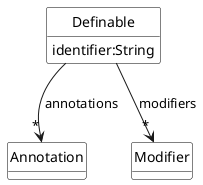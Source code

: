 @startuml Defineable 
class Definable {
    identifier:String
}

Definable --> "*" Annotation : annotations 
Definable --> "*" Modifier : modifiers

hide class circle
hide class methods

skinparam class {
    BackgroundColor White
    ArrowColor Black
    BorderColor Black
}

@enduml 